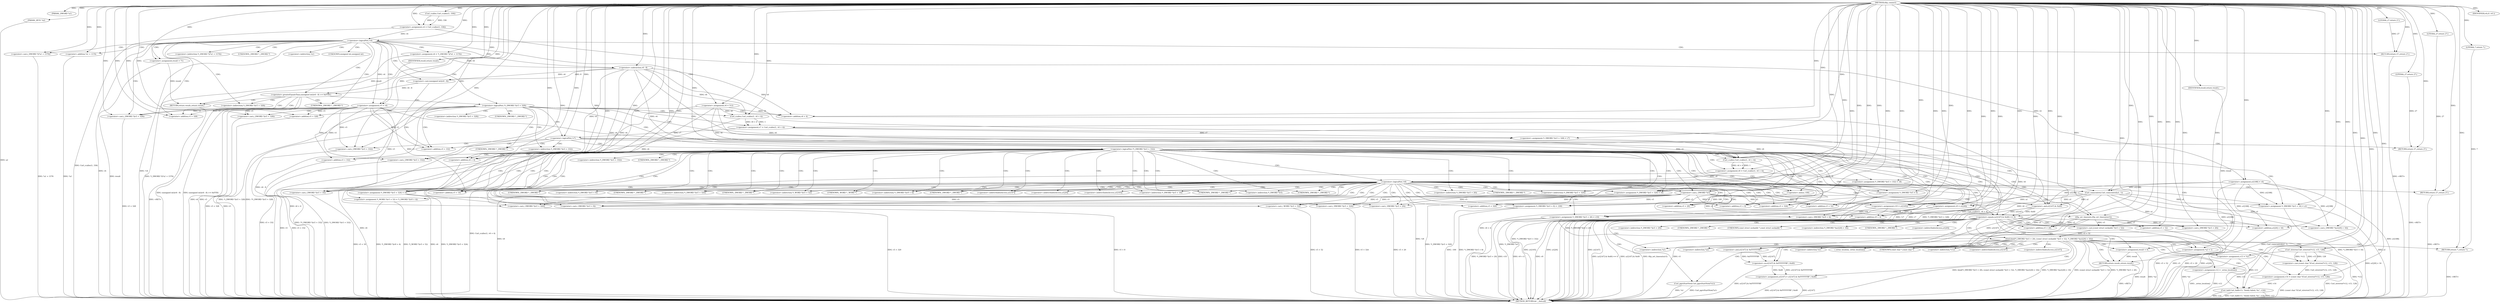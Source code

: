digraph tftp_connect {  
"1000113" [label = "(METHOD,tftp_connect)" ]
"1000386" [label = "(METHOD_RETURN,int __fastcall)" ]
"1000114" [label = "(PARAM,_DWORD *a1)" ]
"1000115" [label = "(PARAM,_BYTE *a2)" ]
"1000129" [label = "(<operator>.assignment,v4 = Curl_ccalloc(1, 336))" ]
"1000131" [label = "(Curl_ccalloc,Curl_ccalloc(1, 336))" ]
"1000134" [label = "(<operator>.assignment,a1[188] = v4)" ]
"1000140" [label = "(<operator>.logicalNot,!v4)" ]
"1000142" [label = "(RETURN,return 27;,return 27;)" ]
"1000143" [label = "(LITERAL,27,return 27;)" ]
"1000144" [label = "(<operator>.assignment,v5 = v4)" ]
"1000147" [label = "(<operator>.assignment,v6 = *(_DWORD *)(*a1 + 1576))" ]
"1000150" [label = "(<operator>.cast,(_DWORD *)(*a1 + 1576))" ]
"1000152" [label = "(<operator>.addition,*a1 + 1576)" ]
"1000157" [label = "(IDENTIFIER,v6,if ( v6 ))" ]
"1000159" [label = "(<operator>.assignment,result = 71)" ]
"1000163" [label = "(<operator>.greaterEqualsThan,(unsigned int)(v6 - 8) >= 0xFFB1)" ]
"1000164" [label = "(<operator>.cast,(unsigned int)(v6 - 8))" ]
"1000166" [label = "(<operator>.subtraction,v6 - 8)" ]
"1000170" [label = "(RETURN,return result;,return result;)" ]
"1000171" [label = "(IDENTIFIER,result,return result;)" ]
"1000174" [label = "(<operator>.assignment,v6 = 512)" ]
"1000178" [label = "(<operator>.logicalNot,!*(_DWORD *)(v5 + 328))" ]
"1000180" [label = "(<operator>.cast,(_DWORD *)(v5 + 328))" ]
"1000182" [label = "(<operator>.addition,v5 + 328)" ]
"1000186" [label = "(<operator>.assignment,v7 = Curl_ccalloc(1, v6 + 4))" ]
"1000188" [label = "(Curl_ccalloc,Curl_ccalloc(1, v6 + 4))" ]
"1000190" [label = "(<operator>.addition,v6 + 4)" ]
"1000193" [label = "(<operator>.assignment,*(_DWORD *)(v5 + 328) = v7)" ]
"1000195" [label = "(<operator>.cast,(_DWORD *)(v5 + 328))" ]
"1000197" [label = "(<operator>.addition,v5 + 328)" ]
"1000202" [label = "(<operator>.logicalNot,!v7)" ]
"1000204" [label = "(RETURN,return 27;,return 27;)" ]
"1000205" [label = "(LITERAL,27,return 27;)" ]
"1000207" [label = "(<operator>.logicalNot,!*(_DWORD *)(v5 + 332))" ]
"1000209" [label = "(<operator>.cast,(_DWORD *)(v5 + 332))" ]
"1000211" [label = "(<operator>.addition,v5 + 332)" ]
"1000215" [label = "(<operator>.assignment,v8 = Curl_ccalloc(1, v6 + 4))" ]
"1000217" [label = "(Curl_ccalloc,Curl_ccalloc(1, v6 + 4))" ]
"1000219" [label = "(<operator>.addition,v6 + 4)" ]
"1000222" [label = "(<operator>.assignment,*(_DWORD *)(v5 + 332) = v8)" ]
"1000224" [label = "(<operator>.cast,(_DWORD *)(v5 + 332))" ]
"1000226" [label = "(<operator>.addition,v5 + 332)" ]
"1000231" [label = "(<operator>.logicalNot,!v8)" ]
"1000233" [label = "(RETURN,return 27;,return 27;)" ]
"1000234" [label = "(LITERAL,27,return 27;)" ]
"1000235" [label = "(Curl_conncontrol,Curl_conncontrol(a1, 1))" ]
"1000238" [label = "(<operator>.assignment,v9 = a1[20])" ]
"1000243" [label = "(<operator>.assignment,v10 = a1[105])" ]
"1000248" [label = "(<operator>.assignment,*(_DWORD *)(v5 + 16) = a1)" ]
"1000250" [label = "(<operator>.cast,(_DWORD *)(v5 + 16))" ]
"1000252" [label = "(<operator>.addition,v5 + 16)" ]
"1000256" [label = "(<operator>.assignment,*(_DWORD *)v5 = 0)" ]
"1000258" [label = "(<operator>.cast,(_DWORD *)v5)" ]
"1000262" [label = "(<operator>.assignment,*(_DWORD *)(v5 + 20) = v10)" ]
"1000264" [label = "(<operator>.cast,(_DWORD *)(v5 + 20))" ]
"1000266" [label = "(<operator>.addition,v5 + 20)" ]
"1000270" [label = "(<operator>.assignment,*(_DWORD *)(v5 + 320) = v6)" ]
"1000272" [label = "(<operator>.cast,(_DWORD *)(v5 + 320))" ]
"1000274" [label = "(<operator>.addition,v5 + 320)" ]
"1000278" [label = "(<operator>.assignment,*(_DWORD *)(v5 + 8) = -100)" ]
"1000280" [label = "(<operator>.cast,(_DWORD *)(v5 + 8))" ]
"1000282" [label = "(<operator>.addition,v5 + 8)" ]
"1000285" [label = "(<operator>.minus,-100)" ]
"1000287" [label = "(<operator>.assignment,*(_DWORD *)(v5 + 324) = v6)" ]
"1000289" [label = "(<operator>.cast,(_DWORD *)(v5 + 324))" ]
"1000291" [label = "(<operator>.addition,v5 + 324)" ]
"1000295" [label = "(<operator>.assignment,*(_WORD *)(v5 + 52) = *(_DWORD *)(v9 + 4))" ]
"1000297" [label = "(<operator>.cast,(_WORD *)(v5 + 52))" ]
"1000299" [label = "(<operator>.addition,v5 + 52)" ]
"1000303" [label = "(<operator>.cast,(_DWORD *)(v9 + 4))" ]
"1000305" [label = "(<operator>.addition,v9 + 4)" ]
"1000308" [label = "(tftp_set_timeouts,tftp_set_timeouts(v5))" ]
"1000311" [label = "(<operator>.equals,(a1[147] & 0x40) == 0)" ]
"1000312" [label = "(<operator>.and,a1[147] & 0x40)" ]
"1000320" [label = "(bind,bind(*(_DWORD *)(v5 + 20), (const struct sockaddr *)(v5 + 52), *(_DWORD *)(a1[20] + 16)))" ]
"1000322" [label = "(<operator>.cast,(_DWORD *)(v5 + 20))" ]
"1000324" [label = "(<operator>.addition,v5 + 20)" ]
"1000327" [label = "(<operator>.cast,(const struct sockaddr *)(v5 + 52))" ]
"1000329" [label = "(<operator>.addition,v5 + 52)" ]
"1000333" [label = "(<operator>.cast,(_DWORD *)(a1[20] + 16))" ]
"1000335" [label = "(<operator>.addition,a1[20] + 16)" ]
"1000341" [label = "(<operator>.assignment,v13 = *a1)" ]
"1000345" [label = "(<operator>.assignment,v12 = _errno_location())" ]
"1000348" [label = "(<operator>.assignment,v14 = (const char *)Curl_strerror(*v12, v15, 128))" ]
"1000350" [label = "(<operator>.cast,(const char *)Curl_strerror(*v12, v15, 128))" ]
"1000352" [label = "(Curl_strerror,Curl_strerror(*v12, v15, 128))" ]
"1000357" [label = "(Curl_failf,Curl_failf(v13, \"bind() failed; %s\", v14))" ]
"1000361" [label = "(RETURN,return 7;,return 7;)" ]
"1000362" [label = "(LITERAL,7,return 7;)" ]
"1000363" [label = "(<operator>.assignment,a1[147] = a1[147] & 0xFFFFFFBF | 0x40)" ]
"1000367" [label = "(<operator>.or,a1[147] & 0xFFFFFFBF | 0x40)" ]
"1000368" [label = "(<operator>.and,a1[147] & 0xFFFFFFBF)" ]
"1000374" [label = "(Curl_pgrsStartNow,Curl_pgrsStartNow(*a1))" ]
"1000377" [label = "(<operator>.assignment,result = 0)" ]
"1000380" [label = "(<operator>.assignment,*a2 = 1)" ]
"1000384" [label = "(RETURN,return result;,return result;)" ]
"1000385" [label = "(IDENTIFIER,result,return result;)" ]
"1000149" [label = "(<operator>.indirection,*(_DWORD *)(*a1 + 1576))" ]
"1000151" [label = "(UNKNOWN,_DWORD *,_DWORD *)" ]
"1000153" [label = "(<operator>.indirection,*a1)" ]
"1000165" [label = "(UNKNOWN,unsigned int,unsigned int)" ]
"1000179" [label = "(<operator>.indirection,*(_DWORD *)(v5 + 328))" ]
"1000181" [label = "(UNKNOWN,_DWORD *,_DWORD *)" ]
"1000194" [label = "(<operator>.indirection,*(_DWORD *)(v5 + 328))" ]
"1000196" [label = "(UNKNOWN,_DWORD *,_DWORD *)" ]
"1000208" [label = "(<operator>.indirection,*(_DWORD *)(v5 + 332))" ]
"1000210" [label = "(UNKNOWN,_DWORD *,_DWORD *)" ]
"1000223" [label = "(<operator>.indirection,*(_DWORD *)(v5 + 332))" ]
"1000225" [label = "(UNKNOWN,_DWORD *,_DWORD *)" ]
"1000240" [label = "(<operator>.indirectIndexAccess,a1[20])" ]
"1000245" [label = "(<operator>.indirectIndexAccess,a1[105])" ]
"1000249" [label = "(<operator>.indirection,*(_DWORD *)(v5 + 16))" ]
"1000251" [label = "(UNKNOWN,_DWORD *,_DWORD *)" ]
"1000257" [label = "(<operator>.indirection,*(_DWORD *)v5)" ]
"1000259" [label = "(UNKNOWN,_DWORD *,_DWORD *)" ]
"1000263" [label = "(<operator>.indirection,*(_DWORD *)(v5 + 20))" ]
"1000265" [label = "(UNKNOWN,_DWORD *,_DWORD *)" ]
"1000271" [label = "(<operator>.indirection,*(_DWORD *)(v5 + 320))" ]
"1000273" [label = "(UNKNOWN,_DWORD *,_DWORD *)" ]
"1000279" [label = "(<operator>.indirection,*(_DWORD *)(v5 + 8))" ]
"1000281" [label = "(UNKNOWN,_DWORD *,_DWORD *)" ]
"1000288" [label = "(<operator>.indirection,*(_DWORD *)(v5 + 324))" ]
"1000290" [label = "(UNKNOWN,_DWORD *,_DWORD *)" ]
"1000296" [label = "(<operator>.indirection,*(_WORD *)(v5 + 52))" ]
"1000298" [label = "(UNKNOWN,_WORD *,_WORD *)" ]
"1000302" [label = "(<operator>.indirection,*(_DWORD *)(v9 + 4))" ]
"1000304" [label = "(UNKNOWN,_DWORD *,_DWORD *)" ]
"1000313" [label = "(<operator>.indirectIndexAccess,a1[147])" ]
"1000321" [label = "(<operator>.indirection,*(_DWORD *)(v5 + 20))" ]
"1000323" [label = "(UNKNOWN,_DWORD *,_DWORD *)" ]
"1000328" [label = "(UNKNOWN,const struct sockaddr *,const struct sockaddr *)" ]
"1000332" [label = "(<operator>.indirection,*(_DWORD *)(a1[20] + 16))" ]
"1000334" [label = "(UNKNOWN,_DWORD *,_DWORD *)" ]
"1000336" [label = "(<operator>.indirectIndexAccess,a1[20])" ]
"1000343" [label = "(<operator>.indirection,*a1)" ]
"1000347" [label = "(_errno_location,_errno_location())" ]
"1000351" [label = "(UNKNOWN,const char *,const char *)" ]
"1000353" [label = "(<operator>.indirection,*v12)" ]
"1000364" [label = "(<operator>.indirectIndexAccess,a1[147])" ]
"1000369" [label = "(<operator>.indirectIndexAccess,a1[147])" ]
"1000375" [label = "(<operator>.indirection,*a1)" ]
"1000381" [label = "(<operator>.indirection,*a2)" ]
  "1000170" -> "1000386"  [ label = "DDG: <RET>"] 
  "1000361" -> "1000386"  [ label = "DDG: <RET>"] 
  "1000142" -> "1000386"  [ label = "DDG: <RET>"] 
  "1000384" -> "1000386"  [ label = "DDG: <RET>"] 
  "1000233" -> "1000386"  [ label = "DDG: <RET>"] 
  "1000327" -> "1000386"  [ label = "DDG: v5 + 52"] 
  "1000320" -> "1000386"  [ label = "DDG: (const struct sockaddr *)(v5 + 52)"] 
  "1000287" -> "1000386"  [ label = "DDG: v6"] 
  "1000163" -> "1000386"  [ label = "DDG: (unsigned int)(v6 - 8)"] 
  "1000166" -> "1000386"  [ label = "DDG: v6"] 
  "1000193" -> "1000386"  [ label = "DDG: *(_DWORD *)(v5 + 328)"] 
  "1000374" -> "1000386"  [ label = "DDG: Curl_pgrsStartNow(*a1)"] 
  "1000190" -> "1000386"  [ label = "DDG: v6"] 
  "1000333" -> "1000386"  [ label = "DDG: a1[20] + 16"] 
  "1000202" -> "1000386"  [ label = "DDG: v7"] 
  "1000163" -> "1000386"  [ label = "DDG: (unsigned int)(v6 - 8) >= 0xFFB1"] 
  "1000350" -> "1000386"  [ label = "DDG: Curl_strerror(*v12, v15, 128)"] 
  "1000222" -> "1000386"  [ label = "DDG: *(_DWORD *)(v5 + 332)"] 
  "1000164" -> "1000386"  [ label = "DDG: v6 - 8"] 
  "1000329" -> "1000386"  [ label = "DDG: v5"] 
  "1000352" -> "1000386"  [ label = "DDG: *v12"] 
  "1000320" -> "1000386"  [ label = "DDG: *(_DWORD *)(v5 + 20)"] 
  "1000262" -> "1000386"  [ label = "DDG: v10"] 
  "1000308" -> "1000386"  [ label = "DDG: tftp_set_timeouts(v5)"] 
  "1000178" -> "1000386"  [ label = "DDG: !*(_DWORD *)(v5 + 328)"] 
  "1000209" -> "1000386"  [ label = "DDG: v5 + 332"] 
  "1000363" -> "1000386"  [ label = "DDG: a1[147]"] 
  "1000312" -> "1000386"  [ label = "DDG: a1[147]"] 
  "1000215" -> "1000386"  [ label = "DDG: Curl_ccalloc(1, v6 + 4)"] 
  "1000150" -> "1000386"  [ label = "DDG: *a1 + 1576"] 
  "1000219" -> "1000386"  [ label = "DDG: v6"] 
  "1000352" -> "1000386"  [ label = "DDG: v15"] 
  "1000295" -> "1000386"  [ label = "DDG: *(_WORD *)(v5 + 52)"] 
  "1000320" -> "1000386"  [ label = "DDG: bind(*(_DWORD *)(v5 + 20), (const struct sockaddr *)(v5 + 52), *(_DWORD *)(a1[20] + 16))"] 
  "1000272" -> "1000386"  [ label = "DDG: v5 + 320"] 
  "1000264" -> "1000386"  [ label = "DDG: v5 + 20"] 
  "1000224" -> "1000386"  [ label = "DDG: v5 + 332"] 
  "1000295" -> "1000386"  [ label = "DDG: *(_DWORD *)(v9 + 4)"] 
  "1000226" -> "1000386"  [ label = "DDG: v5"] 
  "1000152" -> "1000386"  [ label = "DDG: *a1"] 
  "1000367" -> "1000386"  [ label = "DDG: a1[147] & 0xFFFFFFBF"] 
  "1000147" -> "1000386"  [ label = "DDG: *(_DWORD *)(*a1 + 1576)"] 
  "1000180" -> "1000386"  [ label = "DDG: v5 + 328"] 
  "1000280" -> "1000386"  [ label = "DDG: v5 + 8"] 
  "1000188" -> "1000386"  [ label = "DDG: v6 + 4"] 
  "1000115" -> "1000386"  [ label = "DDG: a2"] 
  "1000270" -> "1000386"  [ label = "DDG: *(_DWORD *)(v5 + 320)"] 
  "1000262" -> "1000386"  [ label = "DDG: *(_DWORD *)(v5 + 20)"] 
  "1000348" -> "1000386"  [ label = "DDG: (const char *)Curl_strerror(*v12, v15, 128)"] 
  "1000345" -> "1000386"  [ label = "DDG: v12"] 
  "1000363" -> "1000386"  [ label = "DDG: a1[147] & 0xFFFFFFBF | 0x40"] 
  "1000377" -> "1000386"  [ label = "DDG: result"] 
  "1000231" -> "1000386"  [ label = "DDG: v8"] 
  "1000248" -> "1000386"  [ label = "DDG: a1"] 
  "1000207" -> "1000386"  [ label = "DDG: !*(_DWORD *)(v5 + 332)"] 
  "1000287" -> "1000386"  [ label = "DDG: *(_DWORD *)(v5 + 324)"] 
  "1000278" -> "1000386"  [ label = "DDG: *(_DWORD *)(v5 + 8)"] 
  "1000129" -> "1000386"  [ label = "DDG: Curl_ccalloc(1, 336)"] 
  "1000248" -> "1000386"  [ label = "DDG: *(_DWORD *)(v5 + 16)"] 
  "1000341" -> "1000386"  [ label = "DDG: *a1"] 
  "1000250" -> "1000386"  [ label = "DDG: v5 + 16"] 
  "1000289" -> "1000386"  [ label = "DDG: v5 + 324"] 
  "1000197" -> "1000386"  [ label = "DDG: v5"] 
  "1000320" -> "1000386"  [ label = "DDG: *(_DWORD *)(a1[20] + 16)"] 
  "1000231" -> "1000386"  [ label = "DDG: !v8"] 
  "1000311" -> "1000386"  [ label = "DDG: (a1[147] & 0x40) == 0"] 
  "1000256" -> "1000386"  [ label = "DDG: *(_DWORD *)v5"] 
  "1000186" -> "1000386"  [ label = "DDG: Curl_ccalloc(1, v6 + 4)"] 
  "1000207" -> "1000386"  [ label = "DDG: *(_DWORD *)(v5 + 332)"] 
  "1000134" -> "1000386"  [ label = "DDG: a1[188]"] 
  "1000140" -> "1000386"  [ label = "DDG: v4"] 
  "1000305" -> "1000386"  [ label = "DDG: v9"] 
  "1000335" -> "1000386"  [ label = "DDG: a1[20]"] 
  "1000178" -> "1000386"  [ label = "DDG: *(_DWORD *)(v5 + 328)"] 
  "1000297" -> "1000386"  [ label = "DDG: v5 + 52"] 
  "1000374" -> "1000386"  [ label = "DDG: *a1"] 
  "1000345" -> "1000386"  [ label = "DDG: _errno_location()"] 
  "1000140" -> "1000386"  [ label = "DDG: !v4"] 
  "1000144" -> "1000386"  [ label = "DDG: v5"] 
  "1000303" -> "1000386"  [ label = "DDG: v9 + 4"] 
  "1000357" -> "1000386"  [ label = "DDG: Curl_failf(v13, \"bind() failed; %s\", v14)"] 
  "1000159" -> "1000386"  [ label = "DDG: result"] 
  "1000308" -> "1000386"  [ label = "DDG: v5"] 
  "1000202" -> "1000386"  [ label = "DDG: !v7"] 
  "1000195" -> "1000386"  [ label = "DDG: v5 + 328"] 
  "1000238" -> "1000386"  [ label = "DDG: a1[20]"] 
  "1000322" -> "1000386"  [ label = "DDG: v5 + 20"] 
  "1000243" -> "1000386"  [ label = "DDG: a1[105]"] 
  "1000144" -> "1000386"  [ label = "DDG: v4"] 
  "1000380" -> "1000386"  [ label = "DDG: *a2"] 
  "1000357" -> "1000386"  [ label = "DDG: v13"] 
  "1000311" -> "1000386"  [ label = "DDG: a1[147] & 0x40"] 
  "1000217" -> "1000386"  [ label = "DDG: v6 + 4"] 
  "1000235" -> "1000386"  [ label = "DDG: Curl_conncontrol(a1, 1)"] 
  "1000278" -> "1000386"  [ label = "DDG: -100"] 
  "1000357" -> "1000386"  [ label = "DDG: v14"] 
  "1000204" -> "1000386"  [ label = "DDG: <RET>"] 
  "1000113" -> "1000114"  [ label = "DDG: "] 
  "1000113" -> "1000115"  [ label = "DDG: "] 
  "1000131" -> "1000129"  [ label = "DDG: 1"] 
  "1000131" -> "1000129"  [ label = "DDG: 336"] 
  "1000113" -> "1000129"  [ label = "DDG: "] 
  "1000113" -> "1000131"  [ label = "DDG: "] 
  "1000129" -> "1000134"  [ label = "DDG: v4"] 
  "1000113" -> "1000134"  [ label = "DDG: "] 
  "1000113" -> "1000140"  [ label = "DDG: "] 
  "1000129" -> "1000140"  [ label = "DDG: v4"] 
  "1000143" -> "1000142"  [ label = "DDG: 27"] 
  "1000113" -> "1000142"  [ label = "DDG: "] 
  "1000113" -> "1000143"  [ label = "DDG: "] 
  "1000140" -> "1000144"  [ label = "DDG: v4"] 
  "1000113" -> "1000144"  [ label = "DDG: "] 
  "1000113" -> "1000147"  [ label = "DDG: "] 
  "1000113" -> "1000150"  [ label = "DDG: "] 
  "1000113" -> "1000152"  [ label = "DDG: "] 
  "1000113" -> "1000157"  [ label = "DDG: "] 
  "1000113" -> "1000159"  [ label = "DDG: "] 
  "1000164" -> "1000163"  [ label = "DDG: v6 - 8"] 
  "1000166" -> "1000164"  [ label = "DDG: v6"] 
  "1000166" -> "1000164"  [ label = "DDG: 8"] 
  "1000147" -> "1000166"  [ label = "DDG: v6"] 
  "1000113" -> "1000166"  [ label = "DDG: "] 
  "1000113" -> "1000163"  [ label = "DDG: "] 
  "1000171" -> "1000170"  [ label = "DDG: result"] 
  "1000159" -> "1000170"  [ label = "DDG: result"] 
  "1000113" -> "1000171"  [ label = "DDG: "] 
  "1000113" -> "1000174"  [ label = "DDG: "] 
  "1000144" -> "1000180"  [ label = "DDG: v5"] 
  "1000113" -> "1000180"  [ label = "DDG: "] 
  "1000144" -> "1000182"  [ label = "DDG: v5"] 
  "1000113" -> "1000182"  [ label = "DDG: "] 
  "1000188" -> "1000186"  [ label = "DDG: 1"] 
  "1000188" -> "1000186"  [ label = "DDG: v6 + 4"] 
  "1000113" -> "1000186"  [ label = "DDG: "] 
  "1000113" -> "1000188"  [ label = "DDG: "] 
  "1000166" -> "1000188"  [ label = "DDG: v6"] 
  "1000174" -> "1000188"  [ label = "DDG: v6"] 
  "1000166" -> "1000190"  [ label = "DDG: v6"] 
  "1000174" -> "1000190"  [ label = "DDG: v6"] 
  "1000113" -> "1000190"  [ label = "DDG: "] 
  "1000186" -> "1000193"  [ label = "DDG: v7"] 
  "1000113" -> "1000193"  [ label = "DDG: "] 
  "1000113" -> "1000195"  [ label = "DDG: "] 
  "1000144" -> "1000195"  [ label = "DDG: v5"] 
  "1000113" -> "1000197"  [ label = "DDG: "] 
  "1000144" -> "1000197"  [ label = "DDG: v5"] 
  "1000113" -> "1000202"  [ label = "DDG: "] 
  "1000186" -> "1000202"  [ label = "DDG: v7"] 
  "1000205" -> "1000204"  [ label = "DDG: 27"] 
  "1000113" -> "1000204"  [ label = "DDG: "] 
  "1000113" -> "1000205"  [ label = "DDG: "] 
  "1000113" -> "1000209"  [ label = "DDG: "] 
  "1000144" -> "1000209"  [ label = "DDG: v5"] 
  "1000113" -> "1000211"  [ label = "DDG: "] 
  "1000144" -> "1000211"  [ label = "DDG: v5"] 
  "1000217" -> "1000215"  [ label = "DDG: 1"] 
  "1000217" -> "1000215"  [ label = "DDG: v6 + 4"] 
  "1000113" -> "1000215"  [ label = "DDG: "] 
  "1000113" -> "1000217"  [ label = "DDG: "] 
  "1000166" -> "1000217"  [ label = "DDG: v6"] 
  "1000174" -> "1000217"  [ label = "DDG: v6"] 
  "1000166" -> "1000219"  [ label = "DDG: v6"] 
  "1000174" -> "1000219"  [ label = "DDG: v6"] 
  "1000113" -> "1000219"  [ label = "DDG: "] 
  "1000215" -> "1000222"  [ label = "DDG: v8"] 
  "1000113" -> "1000222"  [ label = "DDG: "] 
  "1000113" -> "1000224"  [ label = "DDG: "] 
  "1000144" -> "1000224"  [ label = "DDG: v5"] 
  "1000113" -> "1000226"  [ label = "DDG: "] 
  "1000144" -> "1000226"  [ label = "DDG: v5"] 
  "1000113" -> "1000231"  [ label = "DDG: "] 
  "1000215" -> "1000231"  [ label = "DDG: v8"] 
  "1000234" -> "1000233"  [ label = "DDG: 27"] 
  "1000113" -> "1000233"  [ label = "DDG: "] 
  "1000113" -> "1000234"  [ label = "DDG: "] 
  "1000134" -> "1000235"  [ label = "DDG: a1[188]"] 
  "1000113" -> "1000235"  [ label = "DDG: "] 
  "1000235" -> "1000238"  [ label = "DDG: a1"] 
  "1000113" -> "1000238"  [ label = "DDG: "] 
  "1000235" -> "1000243"  [ label = "DDG: a1"] 
  "1000113" -> "1000243"  [ label = "DDG: "] 
  "1000235" -> "1000248"  [ label = "DDG: a1"] 
  "1000134" -> "1000248"  [ label = "DDG: a1[188]"] 
  "1000113" -> "1000248"  [ label = "DDG: "] 
  "1000113" -> "1000250"  [ label = "DDG: "] 
  "1000144" -> "1000250"  [ label = "DDG: v5"] 
  "1000113" -> "1000252"  [ label = "DDG: "] 
  "1000144" -> "1000252"  [ label = "DDG: v5"] 
  "1000113" -> "1000256"  [ label = "DDG: "] 
  "1000113" -> "1000258"  [ label = "DDG: "] 
  "1000144" -> "1000258"  [ label = "DDG: v5"] 
  "1000243" -> "1000262"  [ label = "DDG: v10"] 
  "1000113" -> "1000262"  [ label = "DDG: "] 
  "1000258" -> "1000264"  [ label = "DDG: v5"] 
  "1000113" -> "1000264"  [ label = "DDG: "] 
  "1000258" -> "1000266"  [ label = "DDG: v5"] 
  "1000113" -> "1000266"  [ label = "DDG: "] 
  "1000166" -> "1000270"  [ label = "DDG: v6"] 
  "1000174" -> "1000270"  [ label = "DDG: v6"] 
  "1000113" -> "1000270"  [ label = "DDG: "] 
  "1000113" -> "1000272"  [ label = "DDG: "] 
  "1000258" -> "1000272"  [ label = "DDG: v5"] 
  "1000113" -> "1000274"  [ label = "DDG: "] 
  "1000258" -> "1000274"  [ label = "DDG: v5"] 
  "1000285" -> "1000278"  [ label = "DDG: 100"] 
  "1000113" -> "1000280"  [ label = "DDG: "] 
  "1000258" -> "1000280"  [ label = "DDG: v5"] 
  "1000113" -> "1000282"  [ label = "DDG: "] 
  "1000258" -> "1000282"  [ label = "DDG: v5"] 
  "1000113" -> "1000285"  [ label = "DDG: "] 
  "1000113" -> "1000287"  [ label = "DDG: "] 
  "1000166" -> "1000287"  [ label = "DDG: v6"] 
  "1000174" -> "1000287"  [ label = "DDG: v6"] 
  "1000113" -> "1000289"  [ label = "DDG: "] 
  "1000258" -> "1000289"  [ label = "DDG: v5"] 
  "1000113" -> "1000291"  [ label = "DDG: "] 
  "1000258" -> "1000291"  [ label = "DDG: v5"] 
  "1000113" -> "1000297"  [ label = "DDG: "] 
  "1000258" -> "1000297"  [ label = "DDG: v5"] 
  "1000113" -> "1000299"  [ label = "DDG: "] 
  "1000258" -> "1000299"  [ label = "DDG: v5"] 
  "1000238" -> "1000303"  [ label = "DDG: v9"] 
  "1000113" -> "1000303"  [ label = "DDG: "] 
  "1000238" -> "1000305"  [ label = "DDG: v9"] 
  "1000113" -> "1000305"  [ label = "DDG: "] 
  "1000113" -> "1000308"  [ label = "DDG: "] 
  "1000258" -> "1000308"  [ label = "DDG: v5"] 
  "1000312" -> "1000311"  [ label = "DDG: a1[147]"] 
  "1000312" -> "1000311"  [ label = "DDG: 0x40"] 
  "1000235" -> "1000312"  [ label = "DDG: a1"] 
  "1000134" -> "1000312"  [ label = "DDG: a1[188]"] 
  "1000113" -> "1000312"  [ label = "DDG: "] 
  "1000113" -> "1000311"  [ label = "DDG: "] 
  "1000262" -> "1000320"  [ label = "DDG: *(_DWORD *)(v5 + 20)"] 
  "1000308" -> "1000322"  [ label = "DDG: v5"] 
  "1000113" -> "1000322"  [ label = "DDG: "] 
  "1000308" -> "1000324"  [ label = "DDG: v5"] 
  "1000113" -> "1000324"  [ label = "DDG: "] 
  "1000327" -> "1000320"  [ label = "DDG: v5 + 52"] 
  "1000113" -> "1000327"  [ label = "DDG: "] 
  "1000308" -> "1000327"  [ label = "DDG: v5"] 
  "1000113" -> "1000329"  [ label = "DDG: "] 
  "1000308" -> "1000329"  [ label = "DDG: v5"] 
  "1000235" -> "1000333"  [ label = "DDG: a1"] 
  "1000134" -> "1000333"  [ label = "DDG: a1[188]"] 
  "1000113" -> "1000333"  [ label = "DDG: "] 
  "1000235" -> "1000335"  [ label = "DDG: a1"] 
  "1000134" -> "1000335"  [ label = "DDG: a1[188]"] 
  "1000113" -> "1000335"  [ label = "DDG: "] 
  "1000113" -> "1000341"  [ label = "DDG: "] 
  "1000113" -> "1000345"  [ label = "DDG: "] 
  "1000350" -> "1000348"  [ label = "DDG: Curl_strerror(*v12, v15, 128)"] 
  "1000113" -> "1000348"  [ label = "DDG: "] 
  "1000352" -> "1000350"  [ label = "DDG: *v12"] 
  "1000352" -> "1000350"  [ label = "DDG: v15"] 
  "1000352" -> "1000350"  [ label = "DDG: 128"] 
  "1000113" -> "1000352"  [ label = "DDG: "] 
  "1000341" -> "1000357"  [ label = "DDG: v13"] 
  "1000113" -> "1000357"  [ label = "DDG: "] 
  "1000348" -> "1000357"  [ label = "DDG: v14"] 
  "1000362" -> "1000361"  [ label = "DDG: 7"] 
  "1000113" -> "1000361"  [ label = "DDG: "] 
  "1000113" -> "1000362"  [ label = "DDG: "] 
  "1000367" -> "1000363"  [ label = "DDG: a1[147] & 0xFFFFFFBF"] 
  "1000367" -> "1000363"  [ label = "DDG: 0x40"] 
  "1000368" -> "1000367"  [ label = "DDG: a1[147]"] 
  "1000368" -> "1000367"  [ label = "DDG: 0xFFFFFFBF"] 
  "1000312" -> "1000368"  [ label = "DDG: a1[147]"] 
  "1000235" -> "1000368"  [ label = "DDG: a1"] 
  "1000134" -> "1000368"  [ label = "DDG: a1[188]"] 
  "1000113" -> "1000368"  [ label = "DDG: "] 
  "1000113" -> "1000367"  [ label = "DDG: "] 
  "1000113" -> "1000377"  [ label = "DDG: "] 
  "1000113" -> "1000380"  [ label = "DDG: "] 
  "1000385" -> "1000384"  [ label = "DDG: result"] 
  "1000377" -> "1000384"  [ label = "DDG: result"] 
  "1000113" -> "1000385"  [ label = "DDG: "] 
  "1000140" -> "1000144"  [ label = "CDG: "] 
  "1000140" -> "1000142"  [ label = "CDG: "] 
  "1000140" -> "1000153"  [ label = "CDG: "] 
  "1000140" -> "1000152"  [ label = "CDG: "] 
  "1000140" -> "1000151"  [ label = "CDG: "] 
  "1000140" -> "1000150"  [ label = "CDG: "] 
  "1000140" -> "1000149"  [ label = "CDG: "] 
  "1000140" -> "1000147"  [ label = "CDG: "] 
  "1000140" -> "1000159"  [ label = "CDG: "] 
  "1000140" -> "1000174"  [ label = "CDG: "] 
  "1000140" -> "1000166"  [ label = "CDG: "] 
  "1000140" -> "1000165"  [ label = "CDG: "] 
  "1000140" -> "1000164"  [ label = "CDG: "] 
  "1000140" -> "1000163"  [ label = "CDG: "] 
  "1000140" -> "1000182"  [ label = "CDG: "] 
  "1000140" -> "1000181"  [ label = "CDG: "] 
  "1000140" -> "1000180"  [ label = "CDG: "] 
  "1000140" -> "1000179"  [ label = "CDG: "] 
  "1000140" -> "1000178"  [ label = "CDG: "] 
  "1000163" -> "1000170"  [ label = "CDG: "] 
  "1000163" -> "1000182"  [ label = "CDG: "] 
  "1000163" -> "1000181"  [ label = "CDG: "] 
  "1000163" -> "1000180"  [ label = "CDG: "] 
  "1000163" -> "1000179"  [ label = "CDG: "] 
  "1000163" -> "1000178"  [ label = "CDG: "] 
  "1000178" -> "1000190"  [ label = "CDG: "] 
  "1000178" -> "1000188"  [ label = "CDG: "] 
  "1000178" -> "1000186"  [ label = "CDG: "] 
  "1000178" -> "1000208"  [ label = "CDG: "] 
  "1000178" -> "1000207"  [ label = "CDG: "] 
  "1000178" -> "1000202"  [ label = "CDG: "] 
  "1000178" -> "1000197"  [ label = "CDG: "] 
  "1000178" -> "1000196"  [ label = "CDG: "] 
  "1000178" -> "1000195"  [ label = "CDG: "] 
  "1000178" -> "1000194"  [ label = "CDG: "] 
  "1000178" -> "1000193"  [ label = "CDG: "] 
  "1000178" -> "1000211"  [ label = "CDG: "] 
  "1000178" -> "1000210"  [ label = "CDG: "] 
  "1000178" -> "1000209"  [ label = "CDG: "] 
  "1000202" -> "1000208"  [ label = "CDG: "] 
  "1000202" -> "1000207"  [ label = "CDG: "] 
  "1000202" -> "1000204"  [ label = "CDG: "] 
  "1000202" -> "1000211"  [ label = "CDG: "] 
  "1000202" -> "1000210"  [ label = "CDG: "] 
  "1000202" -> "1000209"  [ label = "CDG: "] 
  "1000207" -> "1000224"  [ label = "CDG: "] 
  "1000207" -> "1000223"  [ label = "CDG: "] 
  "1000207" -> "1000222"  [ label = "CDG: "] 
  "1000207" -> "1000219"  [ label = "CDG: "] 
  "1000207" -> "1000217"  [ label = "CDG: "] 
  "1000207" -> "1000215"  [ label = "CDG: "] 
  "1000207" -> "1000240"  [ label = "CDG: "] 
  "1000207" -> "1000238"  [ label = "CDG: "] 
  "1000207" -> "1000235"  [ label = "CDG: "] 
  "1000207" -> "1000231"  [ label = "CDG: "] 
  "1000207" -> "1000226"  [ label = "CDG: "] 
  "1000207" -> "1000225"  [ label = "CDG: "] 
  "1000207" -> "1000256"  [ label = "CDG: "] 
  "1000207" -> "1000252"  [ label = "CDG: "] 
  "1000207" -> "1000251"  [ label = "CDG: "] 
  "1000207" -> "1000250"  [ label = "CDG: "] 
  "1000207" -> "1000249"  [ label = "CDG: "] 
  "1000207" -> "1000248"  [ label = "CDG: "] 
  "1000207" -> "1000245"  [ label = "CDG: "] 
  "1000207" -> "1000243"  [ label = "CDG: "] 
  "1000207" -> "1000272"  [ label = "CDG: "] 
  "1000207" -> "1000271"  [ label = "CDG: "] 
  "1000207" -> "1000270"  [ label = "CDG: "] 
  "1000207" -> "1000266"  [ label = "CDG: "] 
  "1000207" -> "1000265"  [ label = "CDG: "] 
  "1000207" -> "1000264"  [ label = "CDG: "] 
  "1000207" -> "1000263"  [ label = "CDG: "] 
  "1000207" -> "1000262"  [ label = "CDG: "] 
  "1000207" -> "1000259"  [ label = "CDG: "] 
  "1000207" -> "1000258"  [ label = "CDG: "] 
  "1000207" -> "1000257"  [ label = "CDG: "] 
  "1000207" -> "1000288"  [ label = "CDG: "] 
  "1000207" -> "1000287"  [ label = "CDG: "] 
  "1000207" -> "1000285"  [ label = "CDG: "] 
  "1000207" -> "1000282"  [ label = "CDG: "] 
  "1000207" -> "1000281"  [ label = "CDG: "] 
  "1000207" -> "1000280"  [ label = "CDG: "] 
  "1000207" -> "1000279"  [ label = "CDG: "] 
  "1000207" -> "1000278"  [ label = "CDG: "] 
  "1000207" -> "1000274"  [ label = "CDG: "] 
  "1000207" -> "1000273"  [ label = "CDG: "] 
  "1000207" -> "1000304"  [ label = "CDG: "] 
  "1000207" -> "1000303"  [ label = "CDG: "] 
  "1000207" -> "1000302"  [ label = "CDG: "] 
  "1000207" -> "1000299"  [ label = "CDG: "] 
  "1000207" -> "1000298"  [ label = "CDG: "] 
  "1000207" -> "1000297"  [ label = "CDG: "] 
  "1000207" -> "1000296"  [ label = "CDG: "] 
  "1000207" -> "1000295"  [ label = "CDG: "] 
  "1000207" -> "1000291"  [ label = "CDG: "] 
  "1000207" -> "1000290"  [ label = "CDG: "] 
  "1000207" -> "1000289"  [ label = "CDG: "] 
  "1000207" -> "1000313"  [ label = "CDG: "] 
  "1000207" -> "1000312"  [ label = "CDG: "] 
  "1000207" -> "1000311"  [ label = "CDG: "] 
  "1000207" -> "1000308"  [ label = "CDG: "] 
  "1000207" -> "1000305"  [ label = "CDG: "] 
  "1000231" -> "1000240"  [ label = "CDG: "] 
  "1000231" -> "1000238"  [ label = "CDG: "] 
  "1000231" -> "1000235"  [ label = "CDG: "] 
  "1000231" -> "1000233"  [ label = "CDG: "] 
  "1000231" -> "1000256"  [ label = "CDG: "] 
  "1000231" -> "1000252"  [ label = "CDG: "] 
  "1000231" -> "1000251"  [ label = "CDG: "] 
  "1000231" -> "1000250"  [ label = "CDG: "] 
  "1000231" -> "1000249"  [ label = "CDG: "] 
  "1000231" -> "1000248"  [ label = "CDG: "] 
  "1000231" -> "1000245"  [ label = "CDG: "] 
  "1000231" -> "1000243"  [ label = "CDG: "] 
  "1000231" -> "1000272"  [ label = "CDG: "] 
  "1000231" -> "1000271"  [ label = "CDG: "] 
  "1000231" -> "1000270"  [ label = "CDG: "] 
  "1000231" -> "1000266"  [ label = "CDG: "] 
  "1000231" -> "1000265"  [ label = "CDG: "] 
  "1000231" -> "1000264"  [ label = "CDG: "] 
  "1000231" -> "1000263"  [ label = "CDG: "] 
  "1000231" -> "1000262"  [ label = "CDG: "] 
  "1000231" -> "1000259"  [ label = "CDG: "] 
  "1000231" -> "1000258"  [ label = "CDG: "] 
  "1000231" -> "1000257"  [ label = "CDG: "] 
  "1000231" -> "1000288"  [ label = "CDG: "] 
  "1000231" -> "1000287"  [ label = "CDG: "] 
  "1000231" -> "1000285"  [ label = "CDG: "] 
  "1000231" -> "1000282"  [ label = "CDG: "] 
  "1000231" -> "1000281"  [ label = "CDG: "] 
  "1000231" -> "1000280"  [ label = "CDG: "] 
  "1000231" -> "1000279"  [ label = "CDG: "] 
  "1000231" -> "1000278"  [ label = "CDG: "] 
  "1000231" -> "1000274"  [ label = "CDG: "] 
  "1000231" -> "1000273"  [ label = "CDG: "] 
  "1000231" -> "1000304"  [ label = "CDG: "] 
  "1000231" -> "1000303"  [ label = "CDG: "] 
  "1000231" -> "1000302"  [ label = "CDG: "] 
  "1000231" -> "1000299"  [ label = "CDG: "] 
  "1000231" -> "1000298"  [ label = "CDG: "] 
  "1000231" -> "1000297"  [ label = "CDG: "] 
  "1000231" -> "1000296"  [ label = "CDG: "] 
  "1000231" -> "1000295"  [ label = "CDG: "] 
  "1000231" -> "1000291"  [ label = "CDG: "] 
  "1000231" -> "1000290"  [ label = "CDG: "] 
  "1000231" -> "1000289"  [ label = "CDG: "] 
  "1000231" -> "1000313"  [ label = "CDG: "] 
  "1000231" -> "1000312"  [ label = "CDG: "] 
  "1000231" -> "1000311"  [ label = "CDG: "] 
  "1000231" -> "1000308"  [ label = "CDG: "] 
  "1000231" -> "1000305"  [ label = "CDG: "] 
  "1000311" -> "1000320"  [ label = "CDG: "] 
  "1000311" -> "1000336"  [ label = "CDG: "] 
  "1000311" -> "1000335"  [ label = "CDG: "] 
  "1000311" -> "1000334"  [ label = "CDG: "] 
  "1000311" -> "1000333"  [ label = "CDG: "] 
  "1000311" -> "1000332"  [ label = "CDG: "] 
  "1000311" -> "1000329"  [ label = "CDG: "] 
  "1000311" -> "1000328"  [ label = "CDG: "] 
  "1000311" -> "1000327"  [ label = "CDG: "] 
  "1000311" -> "1000324"  [ label = "CDG: "] 
  "1000311" -> "1000323"  [ label = "CDG: "] 
  "1000311" -> "1000322"  [ label = "CDG: "] 
  "1000311" -> "1000321"  [ label = "CDG: "] 
  "1000311" -> "1000384"  [ label = "CDG: "] 
  "1000311" -> "1000381"  [ label = "CDG: "] 
  "1000311" -> "1000380"  [ label = "CDG: "] 
  "1000311" -> "1000377"  [ label = "CDG: "] 
  "1000311" -> "1000375"  [ label = "CDG: "] 
  "1000311" -> "1000374"  [ label = "CDG: "] 
  "1000320" -> "1000352"  [ label = "CDG: "] 
  "1000320" -> "1000351"  [ label = "CDG: "] 
  "1000320" -> "1000350"  [ label = "CDG: "] 
  "1000320" -> "1000348"  [ label = "CDG: "] 
  "1000320" -> "1000347"  [ label = "CDG: "] 
  "1000320" -> "1000345"  [ label = "CDG: "] 
  "1000320" -> "1000343"  [ label = "CDG: "] 
  "1000320" -> "1000341"  [ label = "CDG: "] 
  "1000320" -> "1000368"  [ label = "CDG: "] 
  "1000320" -> "1000367"  [ label = "CDG: "] 
  "1000320" -> "1000364"  [ label = "CDG: "] 
  "1000320" -> "1000363"  [ label = "CDG: "] 
  "1000320" -> "1000361"  [ label = "CDG: "] 
  "1000320" -> "1000357"  [ label = "CDG: "] 
  "1000320" -> "1000353"  [ label = "CDG: "] 
  "1000320" -> "1000384"  [ label = "CDG: "] 
  "1000320" -> "1000381"  [ label = "CDG: "] 
  "1000320" -> "1000380"  [ label = "CDG: "] 
  "1000320" -> "1000377"  [ label = "CDG: "] 
  "1000320" -> "1000375"  [ label = "CDG: "] 
  "1000320" -> "1000374"  [ label = "CDG: "] 
  "1000320" -> "1000369"  [ label = "CDG: "] 
}
